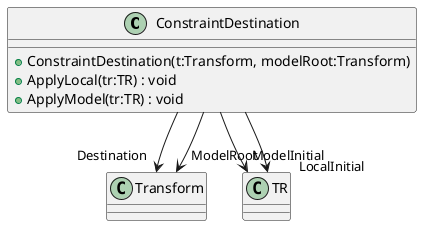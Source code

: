 @startuml
class ConstraintDestination {
    + ConstraintDestination(t:Transform, modelRoot:Transform)
    + ApplyLocal(tr:TR) : void
    + ApplyModel(tr:TR) : void
}
ConstraintDestination --> "Destination" Transform
ConstraintDestination --> "ModelInitial" TR
ConstraintDestination --> "LocalInitial" TR
ConstraintDestination --> "ModelRoot" Transform
@enduml
